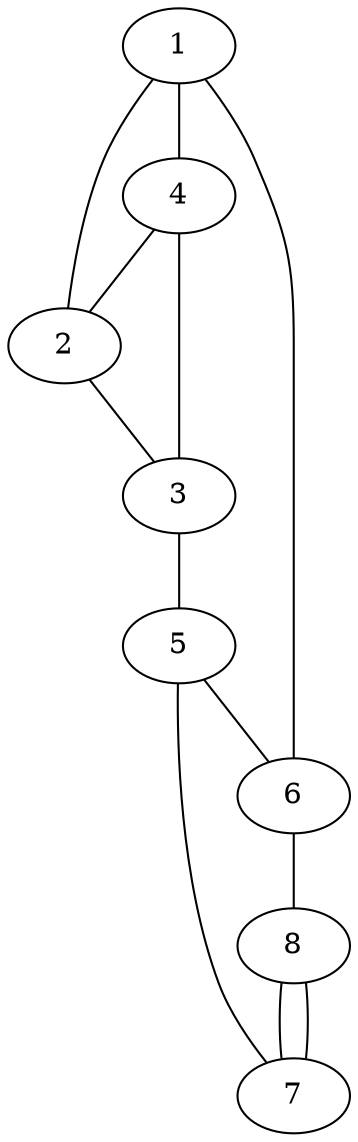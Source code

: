 graph "" {
	1 -- 4 [key=0];
1 -- 2 [key=0];
1 -- 6 [key=0];
4 -- 2 [key=0];
4 -- 3 [key=0];
2 -- 3 [key=0];
3 -- 5 [key=0];
5 -- 6 [key=0];
5 -- 7 [key=0];
6 -- 8 [key=0];
8 -- 7 [key=0];
8 -- 7 [key=1];
}
